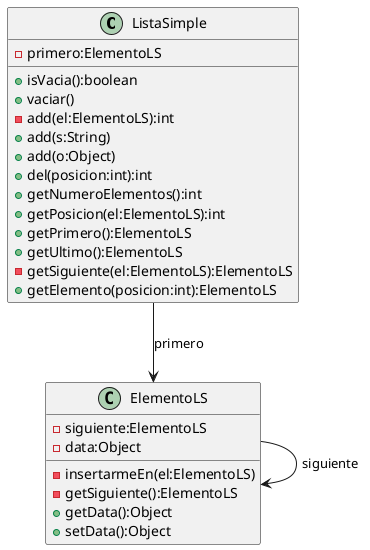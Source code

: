 @startuml
'https://plantuml.com/class-diagram

class ListaSimple {
-primero:ElementoLS
+isVacia():boolean
+vaciar()
-add(el:ElementoLS):int
+add(s:String)
+add(o:Object)
+del(posicion:int):int
+getNumeroElementos():int
+getPosicion(el:ElementoLS):int
+getPrimero():ElementoLS
+getUltimo():ElementoLS
-getSiguiente(el:ElementoLS):ElementoLS
+getElemento(posicion:int):ElementoLS
}

class ElementoLS {
-siguiente:ElementoLS
-data:Object
-insertarmeEn(el:ElementoLS)
-getSiguiente():ElementoLS
+getData():Object
+setData():Object
}

ListaSimple --> ElementoLS:primero
ElementoLS --> ElementoLS:siguiente

/' COMENTARIOS:
note bottom on link
    Esta es una nota para un enlace
endnote

note right of Elemento::siguiente
  Esto es una nota
end note
'/
@enduml